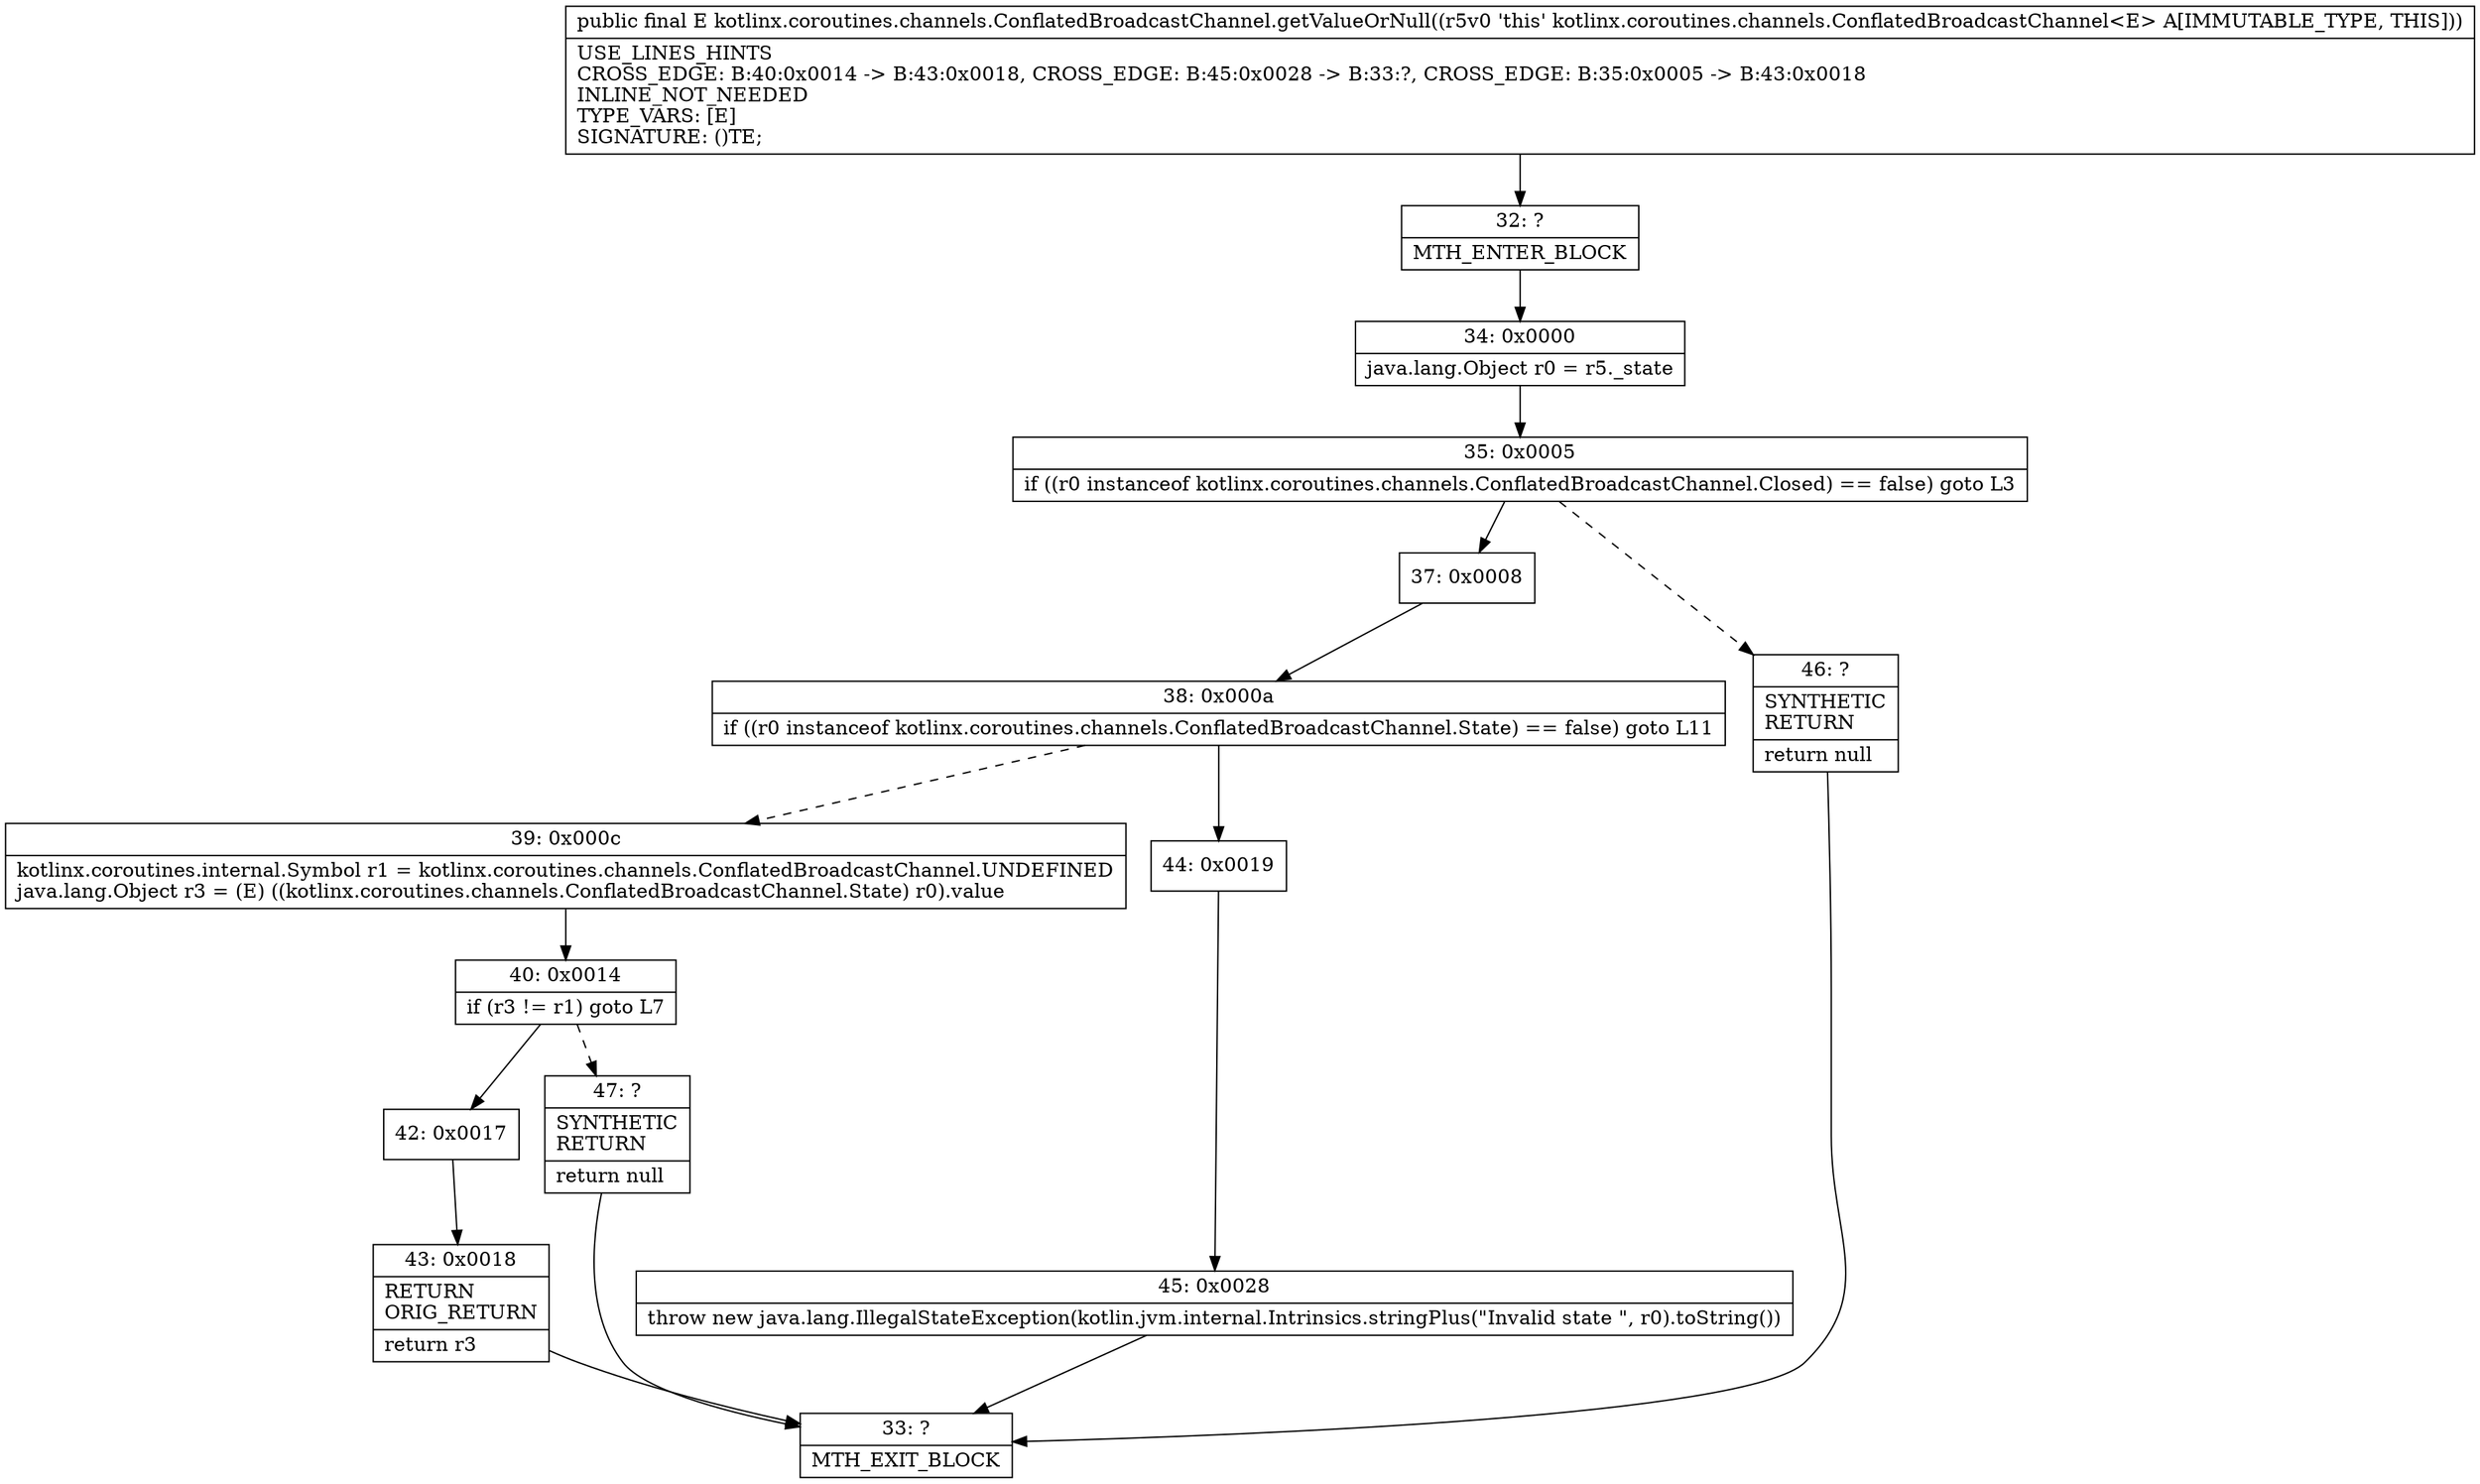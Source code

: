 digraph "CFG forkotlinx.coroutines.channels.ConflatedBroadcastChannel.getValueOrNull()Ljava\/lang\/Object;" {
Node_32 [shape=record,label="{32\:\ ?|MTH_ENTER_BLOCK\l}"];
Node_34 [shape=record,label="{34\:\ 0x0000|java.lang.Object r0 = r5._state\l}"];
Node_35 [shape=record,label="{35\:\ 0x0005|if ((r0 instanceof kotlinx.coroutines.channels.ConflatedBroadcastChannel.Closed) == false) goto L3\l}"];
Node_37 [shape=record,label="{37\:\ 0x0008}"];
Node_38 [shape=record,label="{38\:\ 0x000a|if ((r0 instanceof kotlinx.coroutines.channels.ConflatedBroadcastChannel.State) == false) goto L11\l}"];
Node_39 [shape=record,label="{39\:\ 0x000c|kotlinx.coroutines.internal.Symbol r1 = kotlinx.coroutines.channels.ConflatedBroadcastChannel.UNDEFINED\ljava.lang.Object r3 = (E) ((kotlinx.coroutines.channels.ConflatedBroadcastChannel.State) r0).value\l}"];
Node_40 [shape=record,label="{40\:\ 0x0014|if (r3 != r1) goto L7\l}"];
Node_42 [shape=record,label="{42\:\ 0x0017}"];
Node_43 [shape=record,label="{43\:\ 0x0018|RETURN\lORIG_RETURN\l|return r3\l}"];
Node_33 [shape=record,label="{33\:\ ?|MTH_EXIT_BLOCK\l}"];
Node_47 [shape=record,label="{47\:\ ?|SYNTHETIC\lRETURN\l|return null\l}"];
Node_44 [shape=record,label="{44\:\ 0x0019}"];
Node_45 [shape=record,label="{45\:\ 0x0028|throw new java.lang.IllegalStateException(kotlin.jvm.internal.Intrinsics.stringPlus(\"Invalid state \", r0).toString())\l}"];
Node_46 [shape=record,label="{46\:\ ?|SYNTHETIC\lRETURN\l|return null\l}"];
MethodNode[shape=record,label="{public final E kotlinx.coroutines.channels.ConflatedBroadcastChannel.getValueOrNull((r5v0 'this' kotlinx.coroutines.channels.ConflatedBroadcastChannel\<E\> A[IMMUTABLE_TYPE, THIS]))  | USE_LINES_HINTS\lCROSS_EDGE: B:40:0x0014 \-\> B:43:0x0018, CROSS_EDGE: B:45:0x0028 \-\> B:33:?, CROSS_EDGE: B:35:0x0005 \-\> B:43:0x0018\lINLINE_NOT_NEEDED\lTYPE_VARS: [E]\lSIGNATURE: ()TE;\l}"];
MethodNode -> Node_32;Node_32 -> Node_34;
Node_34 -> Node_35;
Node_35 -> Node_37;
Node_35 -> Node_46[style=dashed];
Node_37 -> Node_38;
Node_38 -> Node_39[style=dashed];
Node_38 -> Node_44;
Node_39 -> Node_40;
Node_40 -> Node_42;
Node_40 -> Node_47[style=dashed];
Node_42 -> Node_43;
Node_43 -> Node_33;
Node_47 -> Node_33;
Node_44 -> Node_45;
Node_45 -> Node_33;
Node_46 -> Node_33;
}

